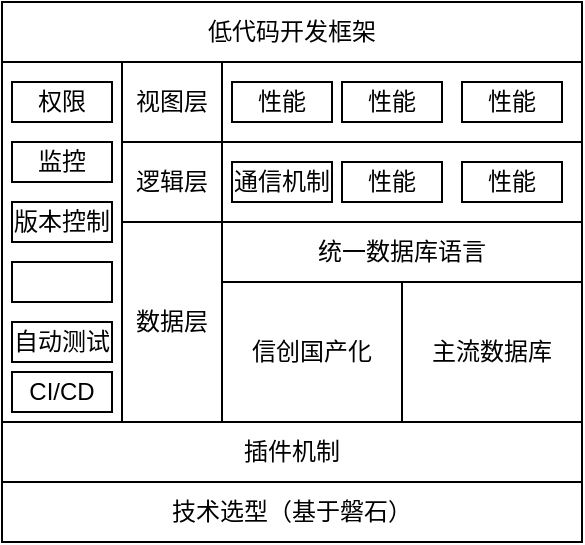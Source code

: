 <mxfile version="24.4.9" type="github">
  <diagram name="第 1 页" id="gqDG2Gp0E2L2Fy4fAPNA">
    <mxGraphModel dx="683" dy="371" grid="1" gridSize="10" guides="1" tooltips="1" connect="1" arrows="1" fold="1" page="1" pageScale="1" pageWidth="827" pageHeight="1169" math="0" shadow="0">
      <root>
        <mxCell id="0" />
        <mxCell id="1" parent="0" />
        <mxCell id="SDCCGMHogAq6qsjDlVBH-2" value="技术选型（基于磐石）" style="rounded=0;whiteSpace=wrap;html=1;" parent="1" vertex="1">
          <mxGeometry x="80" y="570" width="290" height="30" as="geometry" />
        </mxCell>
        <mxCell id="SDCCGMHogAq6qsjDlVBH-4" value="插件机制" style="rounded=0;whiteSpace=wrap;html=1;" parent="1" vertex="1">
          <mxGeometry x="80" y="540" width="290" height="30" as="geometry" />
        </mxCell>
        <mxCell id="SDCCGMHogAq6qsjDlVBH-6" value="低代码开发框架" style="rounded=0;whiteSpace=wrap;html=1;" parent="1" vertex="1">
          <mxGeometry x="80" y="330" width="290" height="30" as="geometry" />
        </mxCell>
        <mxCell id="n-UN5kBv7NDgD-M8J7q2-2" value="" style="rounded=0;whiteSpace=wrap;html=1;" vertex="1" parent="1">
          <mxGeometry x="80" y="360" width="60" height="180" as="geometry" />
        </mxCell>
        <mxCell id="n-UN5kBv7NDgD-M8J7q2-3" value="" style="rounded=0;whiteSpace=wrap;html=1;" vertex="1" parent="1">
          <mxGeometry x="140" y="440" width="220" height="100" as="geometry" />
        </mxCell>
        <mxCell id="n-UN5kBv7NDgD-M8J7q2-4" value="数据层" style="rounded=0;whiteSpace=wrap;html=1;" vertex="1" parent="1">
          <mxGeometry x="140" y="440" width="50" height="100" as="geometry" />
        </mxCell>
        <mxCell id="n-UN5kBv7NDgD-M8J7q2-5" value="" style="rounded=0;whiteSpace=wrap;html=1;" vertex="1" parent="1">
          <mxGeometry x="140" y="400" width="230" height="40" as="geometry" />
        </mxCell>
        <mxCell id="n-UN5kBv7NDgD-M8J7q2-6" value="" style="rounded=0;whiteSpace=wrap;html=1;" vertex="1" parent="1">
          <mxGeometry x="140" y="360" width="230" height="40" as="geometry" />
        </mxCell>
        <mxCell id="n-UN5kBv7NDgD-M8J7q2-7" value="逻辑层" style="rounded=0;whiteSpace=wrap;html=1;" vertex="1" parent="1">
          <mxGeometry x="140" y="400" width="50" height="40" as="geometry" />
        </mxCell>
        <mxCell id="n-UN5kBv7NDgD-M8J7q2-8" value="视图层" style="rounded=0;whiteSpace=wrap;html=1;" vertex="1" parent="1">
          <mxGeometry x="140" y="360" width="50" height="40" as="geometry" />
        </mxCell>
        <mxCell id="SDCCGMHogAq6qsjDlVBH-20" value="监控" style="rounded=0;whiteSpace=wrap;html=1;" parent="1" vertex="1">
          <mxGeometry x="85" y="400" width="50" height="20" as="geometry" />
        </mxCell>
        <mxCell id="SDCCGMHogAq6qsjDlVBH-21" value="权限" style="rounded=0;whiteSpace=wrap;html=1;" parent="1" vertex="1">
          <mxGeometry x="85" y="370" width="50" height="20" as="geometry" />
        </mxCell>
        <mxCell id="n-UN5kBv7NDgD-M8J7q2-9" value="统一数据库语言" style="rounded=0;whiteSpace=wrap;html=1;" vertex="1" parent="1">
          <mxGeometry x="190" y="440" width="180" height="30" as="geometry" />
        </mxCell>
        <mxCell id="n-UN5kBv7NDgD-M8J7q2-10" value="主流数据库" style="rounded=0;whiteSpace=wrap;html=1;" vertex="1" parent="1">
          <mxGeometry x="280" y="470" width="90" height="70" as="geometry" />
        </mxCell>
        <mxCell id="n-UN5kBv7NDgD-M8J7q2-11" value="信创国产化" style="rounded=0;whiteSpace=wrap;html=1;" vertex="1" parent="1">
          <mxGeometry x="190" y="470" width="90" height="70" as="geometry" />
        </mxCell>
        <mxCell id="n-UN5kBv7NDgD-M8J7q2-13" value="通信机制" style="rounded=0;whiteSpace=wrap;html=1;" vertex="1" parent="1">
          <mxGeometry x="195" y="410" width="50" height="20" as="geometry" />
        </mxCell>
        <mxCell id="n-UN5kBv7NDgD-M8J7q2-14" value="性能" style="rounded=0;whiteSpace=wrap;html=1;" vertex="1" parent="1">
          <mxGeometry x="250" y="410" width="50" height="20" as="geometry" />
        </mxCell>
        <mxCell id="n-UN5kBv7NDgD-M8J7q2-15" value="性能" style="rounded=0;whiteSpace=wrap;html=1;" vertex="1" parent="1">
          <mxGeometry x="310" y="410" width="50" height="20" as="geometry" />
        </mxCell>
        <mxCell id="n-UN5kBv7NDgD-M8J7q2-16" value="性能" style="rounded=0;whiteSpace=wrap;html=1;" vertex="1" parent="1">
          <mxGeometry x="195" y="370" width="50" height="20" as="geometry" />
        </mxCell>
        <mxCell id="n-UN5kBv7NDgD-M8J7q2-17" value="性能" style="rounded=0;whiteSpace=wrap;html=1;" vertex="1" parent="1">
          <mxGeometry x="250" y="370" width="50" height="20" as="geometry" />
        </mxCell>
        <mxCell id="n-UN5kBv7NDgD-M8J7q2-18" value="性能" style="rounded=0;whiteSpace=wrap;html=1;" vertex="1" parent="1">
          <mxGeometry x="310" y="370" width="50" height="20" as="geometry" />
        </mxCell>
        <mxCell id="n-UN5kBv7NDgD-M8J7q2-19" value="版本控制" style="rounded=0;whiteSpace=wrap;html=1;" vertex="1" parent="1">
          <mxGeometry x="85" y="430" width="50" height="20" as="geometry" />
        </mxCell>
        <mxCell id="n-UN5kBv7NDgD-M8J7q2-20" value="" style="rounded=0;whiteSpace=wrap;html=1;" vertex="1" parent="1">
          <mxGeometry x="85" y="460" width="50" height="20" as="geometry" />
        </mxCell>
        <mxCell id="n-UN5kBv7NDgD-M8J7q2-21" value="自动测试" style="rounded=0;whiteSpace=wrap;html=1;" vertex="1" parent="1">
          <mxGeometry x="85" y="490" width="50" height="20" as="geometry" />
        </mxCell>
        <mxCell id="n-UN5kBv7NDgD-M8J7q2-22" value="CI/CD" style="rounded=0;whiteSpace=wrap;html=1;" vertex="1" parent="1">
          <mxGeometry x="85" y="515" width="50" height="20" as="geometry" />
        </mxCell>
      </root>
    </mxGraphModel>
  </diagram>
</mxfile>
